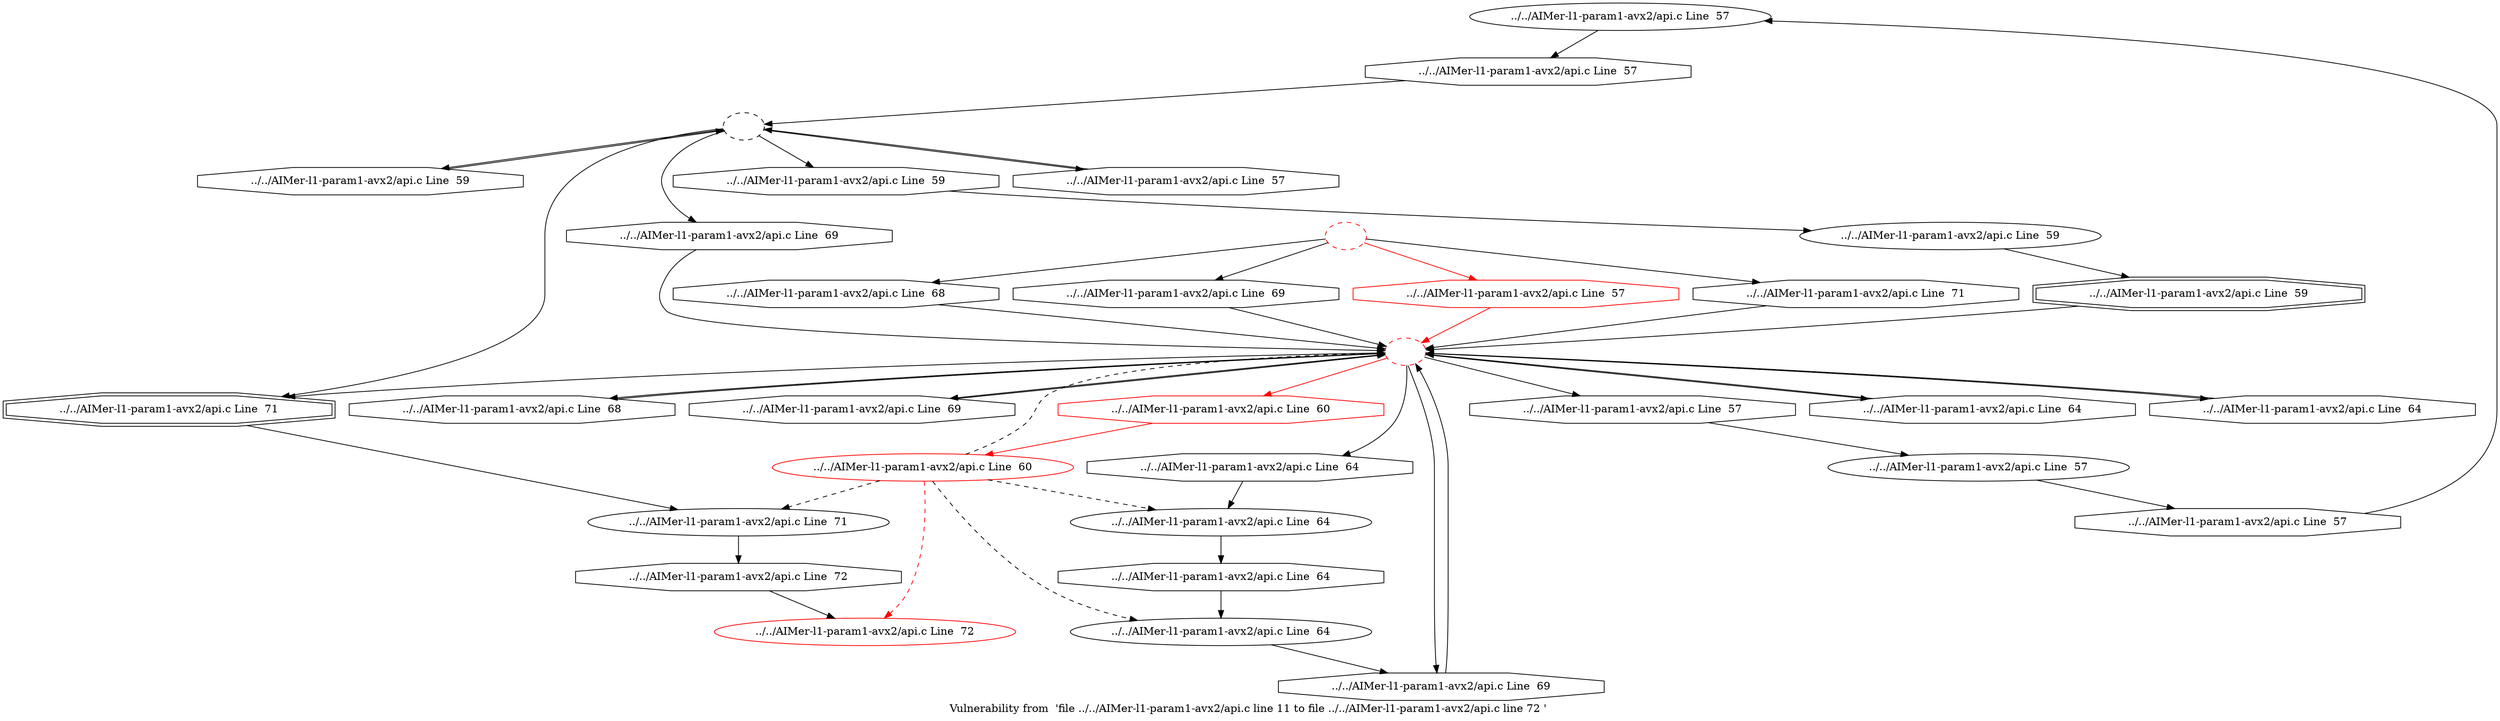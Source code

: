 digraph "Vulnerability from 'file ../../AIMer-l1-param1-avx2/api.c line 11 to file ../../AIMer-l1-param1-avx2/api.c line 72 '  "{
label="Vulnerability from  'file ../../AIMer-l1-param1-avx2/api.c line 11 to file ../../AIMer-l1-param1-avx2/api.c line 72 ' ";
node_545[shape=ellipse,style=solid,label="../../AIMer-l1-param1-avx2/api.c Line  57"]
node_548[shape=octagon,style=solid,label="../../AIMer-l1-param1-avx2/api.c Line  57"]
"node_545"->"node_548"
node_544[shape=octagon,style=solid,label="../../AIMer-l1-param1-avx2/api.c Line  57"]
node_543[shape=ellipse,style=solid,label="../../AIMer-l1-param1-avx2/api.c Line  57"]
"node_544"->"node_543"
node_546[shape=octagon,style=solid,label="../../AIMer-l1-param1-avx2/api.c Line  57"]
"node_543"->"node_546"
node_542[shape=octagon,style=solid,label="../../AIMer-l1-param1-avx2/api.c Line  57", color=red]
node_541[shape=ellipse,style=dashed,label="", color=red]
"node_542"->"node_541" [color=red]
"node_541"->"node_544"
node_566[shape=octagon,style=solid,label="../../AIMer-l1-param1-avx2/api.c Line  69"]
"node_541"->"node_566"
node_569[shape=doubleoctagon,style=solid,label="../../AIMer-l1-param1-avx2/api.c Line  71"]
"node_541"->"node_569"
node_554[shape=octagon,style=solid,label="../../AIMer-l1-param1-avx2/api.c Line  60", color=red]
"node_541"->"node_554" [color=red]
node_555[shape=octagon,style=solid,label="../../AIMer-l1-param1-avx2/api.c Line  64"]
"node_541"->"node_555"
node_556[shape=octagon,style=solid,label="../../AIMer-l1-param1-avx2/api.c Line  64"]
"node_541"->"node_556"
node_558[shape=octagon,style=solid,label="../../AIMer-l1-param1-avx2/api.c Line  64"]
"node_541"->"node_558"
node_561[shape=octagon,style=solid,label="../../AIMer-l1-param1-avx2/api.c Line  68"]
"node_541"->"node_561"
node_564[shape=octagon,style=solid,label="../../AIMer-l1-param1-avx2/api.c Line  69"]
"node_541"->"node_564"
node_540[shape=ellipse,style=dashed,label=""]
node_547[shape=octagon,style=solid,label="../../AIMer-l1-param1-avx2/api.c Line  57"]
"node_540"->"node_547"
node_549[shape=octagon,style=solid,label="../../AIMer-l1-param1-avx2/api.c Line  59"]
"node_540"->"node_549"
node_551[shape=octagon,style=solid,label="../../AIMer-l1-param1-avx2/api.c Line  59"]
"node_540"->"node_551"
"node_540"->"node_569"
node_563[shape=octagon,style=solid,label="../../AIMer-l1-param1-avx2/api.c Line  69"]
"node_540"->"node_563"
"node_546"->"node_545"
"node_547"->"node_540"
"node_548"->"node_540"
"node_549"->"node_540"
node_550[shape=ellipse,style=solid,label="../../AIMer-l1-param1-avx2/api.c Line  59"]
node_552[shape=doubleoctagon,style=solid,label="../../AIMer-l1-param1-avx2/api.c Line  59"]
"node_550"->"node_552"
"node_551"->"node_550"
node_539[shape=ellipse,style=dashed,label="", color=red]
"node_539"->"node_542" [color=red]
node_567[shape=octagon,style=solid,label="../../AIMer-l1-param1-avx2/api.c Line  71"]
"node_539"->"node_567"
node_562[shape=octagon,style=solid,label="../../AIMer-l1-param1-avx2/api.c Line  68"]
"node_539"->"node_562"
node_565[shape=octagon,style=solid,label="../../AIMer-l1-param1-avx2/api.c Line  69"]
"node_539"->"node_565"
"node_566"->"node_541"
"node_567"->"node_541"
node_568[shape=ellipse,style=solid,label="../../AIMer-l1-param1-avx2/api.c Line  71"]
node_571[shape=octagon,style=solid,label="../../AIMer-l1-param1-avx2/api.c Line  72"]
"node_568"->"node_571"
"node_569"->"node_568"
node_570[shape=ellipse,style=solid,label="../../AIMer-l1-param1-avx2/api.c Line  72", color=red]
"node_571"->"node_570"
"node_552"->"node_541"
node_553[shape=ellipse,style=solid,label="../../AIMer-l1-param1-avx2/api.c Line  60", color=red]
"node_553"->"node_541" [style=dashed]
"node_553"->"node_568" [style=dashed]
"node_553"->"node_570" [color=red, style=dashed]
node_557[shape=ellipse,style=solid,label="../../AIMer-l1-param1-avx2/api.c Line  64"]
"node_553"->"node_557" [style=dashed]
node_559[shape=ellipse,style=solid,label="../../AIMer-l1-param1-avx2/api.c Line  64"]
"node_553"->"node_559" [style=dashed]
"node_554"->"node_553" [color=red]
"node_555"->"node_541"
"node_556"->"node_541"
node_560[shape=octagon,style=solid,label="../../AIMer-l1-param1-avx2/api.c Line  64"]
"node_557"->"node_560"
"node_558"->"node_557"
"node_559"->"node_566"
"node_560"->"node_559"
"node_561"->"node_541"
"node_562"->"node_541"
"node_563"->"node_541"
"node_564"->"node_541"
"node_565"->"node_541"
}

